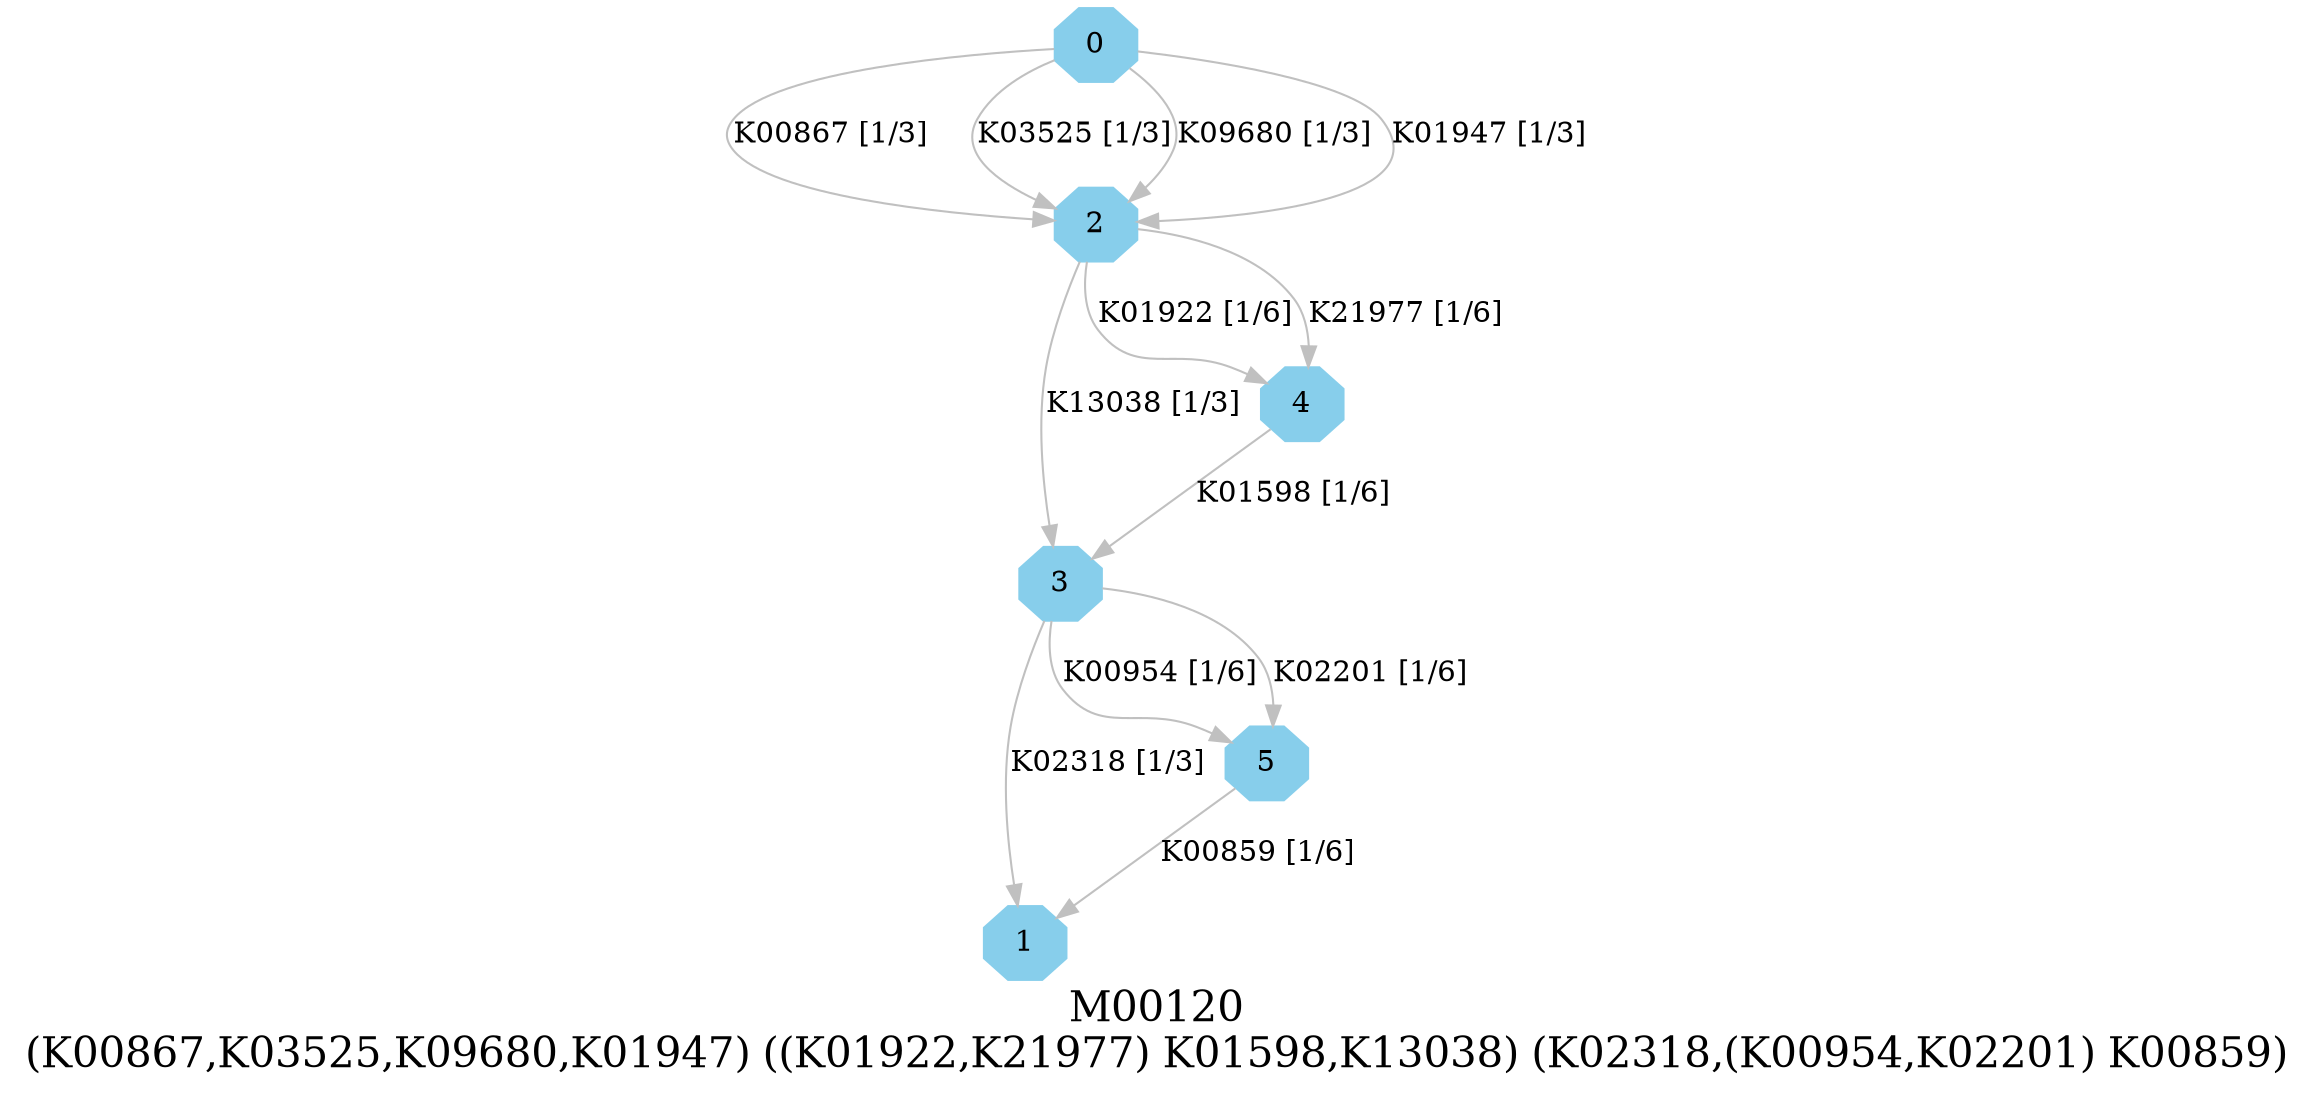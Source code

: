digraph G {
graph [label="M00120
(K00867,K03525,K09680,K01947) ((K01922,K21977) K01598,K13038) (K02318,(K00954,K02201) K00859)",fontsize=20];
node [shape=box,style=filled];
edge [len=3,color=grey];
{node [width=.3,height=.3,shape=octagon,style=filled,color=skyblue] 0 1 2 3 4 5 }
0 -> 2 [label="K00867 [1/3]"];
0 -> 2 [label="K03525 [1/3]"];
0 -> 2 [label="K09680 [1/3]"];
0 -> 2 [label="K01947 [1/3]"];
2 -> 4 [label="K01922 [1/6]"];
2 -> 4 [label="K21977 [1/6]"];
2 -> 3 [label="K13038 [1/3]"];
3 -> 1 [label="K02318 [1/3]"];
3 -> 5 [label="K00954 [1/6]"];
3 -> 5 [label="K02201 [1/6]"];
4 -> 3 [label="K01598 [1/6]"];
5 -> 1 [label="K00859 [1/6]"];
}